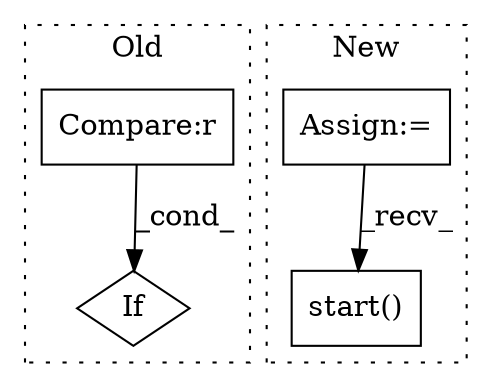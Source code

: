 digraph G {
subgraph cluster0 {
1 [label="If" a="96" s="10647" l="3" shape="diamond"];
3 [label="Compare:r" a="40" s="10650" l="27" shape="box"];
label = "Old";
style="dotted";
}
subgraph cluster1 {
2 [label="start()" a="75" s="8169" l="30" shape="box"];
4 [label="Assign:=" a="68" s="8117" l="3" shape="box"];
label = "New";
style="dotted";
}
3 -> 1 [label="_cond_"];
4 -> 2 [label="_recv_"];
}
